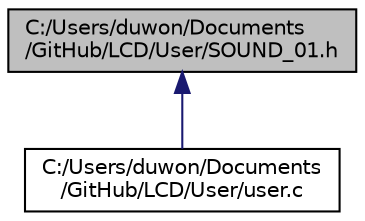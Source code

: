 digraph "C:/Users/duwon/Documents/GitHub/LCD/User/SOUND_01.h"
{
 // LATEX_PDF_SIZE
  edge [fontname="Helvetica",fontsize="10",labelfontname="Helvetica",labelfontsize="10"];
  node [fontname="Helvetica",fontsize="10",shape=record];
  Node1 [label="C:/Users/duwon/Documents\l/GitHub/LCD/User/SOUND_01.h",height=0.2,width=0.4,color="black", fillcolor="grey75", style="filled", fontcolor="black",tooltip=" "];
  Node1 -> Node2 [dir="back",color="midnightblue",fontsize="10",style="solid",fontname="Helvetica"];
  Node2 [label="C:/Users/duwon/Documents\l/GitHub/LCD/User/user.c",height=0.2,width=0.4,color="black", fillcolor="white", style="filled",URL="$user_8c.html",tooltip=" "];
}
